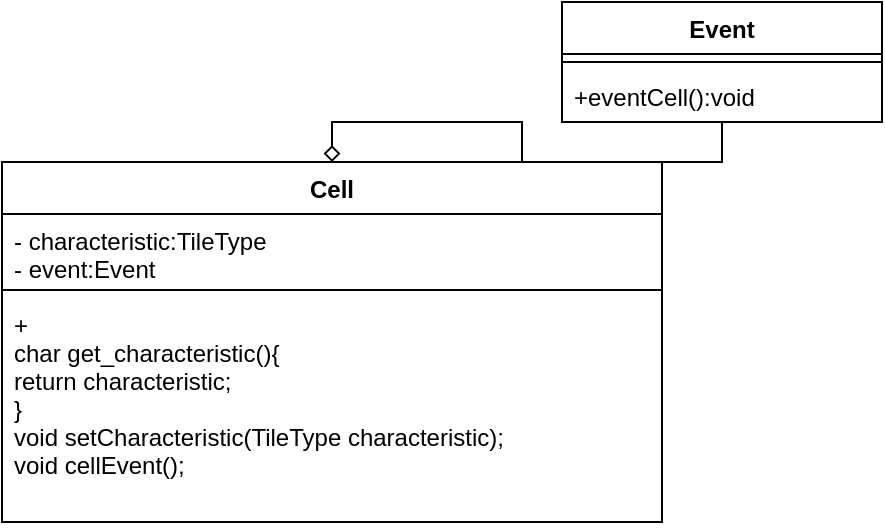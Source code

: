 <mxfile version="20.3.3" type="github"><diagram name="Page-1" id="e7e014a7-5840-1c2e-5031-d8a46d1fe8dd"><mxGraphModel dx="1348" dy="793" grid="1" gridSize="10" guides="1" tooltips="1" connect="1" arrows="1" fold="1" page="1" pageScale="1" pageWidth="1169" pageHeight="826" background="none" math="0" shadow="0"><root><mxCell id="0"/><mxCell id="1" parent="0"/><mxCell id="eakD-kaDH-v7d4joR89f-13" style="edgeStyle=orthogonalEdgeStyle;rounded=0;orthogonalLoop=1;jettySize=auto;html=1;entryX=0.5;entryY=0;entryDx=0;entryDy=0;endArrow=diamond;endFill=0;" edge="1" parent="1" source="eakD-kaDH-v7d4joR89f-5" target="eakD-kaDH-v7d4joR89f-9"><mxGeometry relative="1" as="geometry"/></mxCell><mxCell id="eakD-kaDH-v7d4joR89f-5" value="Event" style="swimlane;fontStyle=1;align=center;verticalAlign=top;childLayout=stackLayout;horizontal=1;startSize=26;horizontalStack=0;resizeParent=1;resizeParentMax=0;resizeLast=0;collapsible=1;marginBottom=0;" vertex="1" parent="1"><mxGeometry x="900" y="40" width="160" height="60" as="geometry"/></mxCell><mxCell id="eakD-kaDH-v7d4joR89f-7" value="" style="line;strokeWidth=1;fillColor=none;align=left;verticalAlign=middle;spacingTop=-1;spacingLeft=3;spacingRight=3;rotatable=0;labelPosition=right;points=[];portConstraint=eastwest;strokeColor=inherit;" vertex="1" parent="eakD-kaDH-v7d4joR89f-5"><mxGeometry y="26" width="160" height="8" as="geometry"/></mxCell><mxCell id="eakD-kaDH-v7d4joR89f-8" value="+eventCell():void " style="text;strokeColor=none;fillColor=none;align=left;verticalAlign=top;spacingLeft=4;spacingRight=4;overflow=hidden;rotatable=0;points=[[0,0.5],[1,0.5]];portConstraint=eastwest;" vertex="1" parent="eakD-kaDH-v7d4joR89f-5"><mxGeometry y="34" width="160" height="26" as="geometry"/></mxCell><mxCell id="eakD-kaDH-v7d4joR89f-9" value="Cell" style="swimlane;fontStyle=1;align=center;verticalAlign=top;childLayout=stackLayout;horizontal=1;startSize=26;horizontalStack=0;resizeParent=1;resizeParentMax=0;resizeLast=0;collapsible=1;marginBottom=0;" vertex="1" parent="1"><mxGeometry x="620" y="120" width="330" height="180" as="geometry"/></mxCell><mxCell id="eakD-kaDH-v7d4joR89f-10" value="- characteristic:TileType &#xA;- event:Event " style="text;strokeColor=none;fillColor=none;align=left;verticalAlign=top;spacingLeft=4;spacingRight=4;overflow=hidden;rotatable=0;points=[[0,0.5],[1,0.5]];portConstraint=eastwest;" vertex="1" parent="eakD-kaDH-v7d4joR89f-9"><mxGeometry y="26" width="330" height="34" as="geometry"/></mxCell><mxCell id="eakD-kaDH-v7d4joR89f-11" value="" style="line;strokeWidth=1;fillColor=none;align=left;verticalAlign=middle;spacingTop=-1;spacingLeft=3;spacingRight=3;rotatable=0;labelPosition=right;points=[];portConstraint=eastwest;strokeColor=inherit;" vertex="1" parent="eakD-kaDH-v7d4joR89f-9"><mxGeometry y="60" width="330" height="8" as="geometry"/></mxCell><mxCell id="eakD-kaDH-v7d4joR89f-12" value="+&#xA;char get_characteristic(){&#xA;    return characteristic;&#xA;}&#xA;void setCharacteristic(TileType characteristic);&#xA;void cellEvent();" style="text;strokeColor=none;fillColor=none;align=left;verticalAlign=top;spacingLeft=4;spacingRight=4;overflow=hidden;rotatable=0;points=[[0,0.5],[1,0.5]];portConstraint=eastwest;" vertex="1" parent="eakD-kaDH-v7d4joR89f-9"><mxGeometry y="68" width="330" height="112" as="geometry"/></mxCell></root></mxGraphModel></diagram></mxfile>